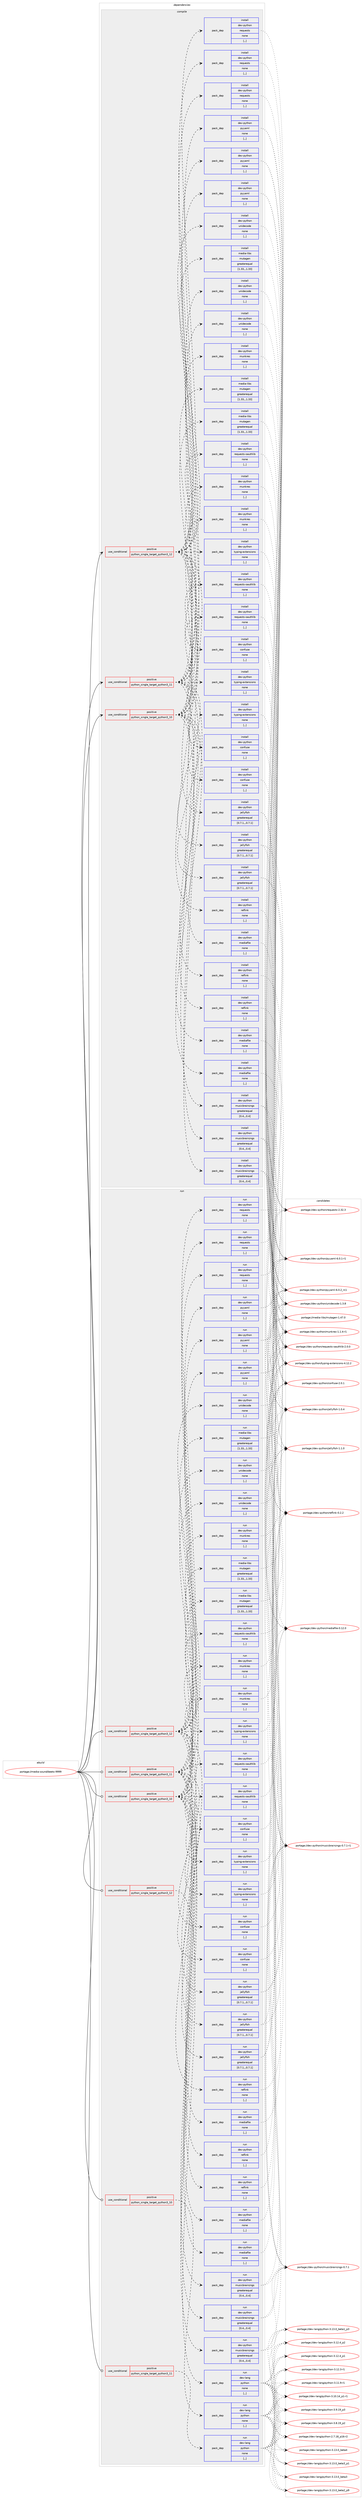 digraph prolog {

# *************
# Graph options
# *************

newrank=true;
concentrate=true;
compound=true;
graph [rankdir=LR,fontname=Helvetica,fontsize=10,ranksep=1.5];#, ranksep=2.5, nodesep=0.2];
edge  [arrowhead=vee];
node  [fontname=Helvetica,fontsize=10];

# **********
# The ebuild
# **********

subgraph cluster_leftcol {
color=gray;
label=<<i>ebuild</i>>;
id [label="portage://media-sound/beets-9999", color=red, width=4, href="../media-sound/beets-9999.svg"];
}

# ****************
# The dependencies
# ****************

subgraph cluster_midcol {
color=gray;
label=<<i>dependencies</i>>;
subgraph cluster_compile {
fillcolor="#eeeeee";
style=filled;
label=<<i>compile</i>>;
subgraph cond79038 {
dependency312469 [label=<<TABLE BORDER="0" CELLBORDER="1" CELLSPACING="0" CELLPADDING="4"><TR><TD ROWSPAN="3" CELLPADDING="10">use_conditional</TD></TR><TR><TD>positive</TD></TR><TR><TD>python_single_target_python3_10</TD></TR></TABLE>>, shape=none, color=red];
subgraph pack231006 {
dependency312470 [label=<<TABLE BORDER="0" CELLBORDER="1" CELLSPACING="0" CELLPADDING="4" WIDTH="220"><TR><TD ROWSPAN="6" CELLPADDING="30">pack_dep</TD></TR><TR><TD WIDTH="110">install</TD></TR><TR><TD>dev-python</TD></TR><TR><TD>jellyfish</TD></TR><TR><TD>greaterequal</TD></TR><TR><TD>[0.7.1,,,0.7.1]</TD></TR></TABLE>>, shape=none, color=blue];
}
dependency312469:e -> dependency312470:w [weight=20,style="dashed",arrowhead="vee"];
subgraph pack231007 {
dependency312471 [label=<<TABLE BORDER="0" CELLBORDER="1" CELLSPACING="0" CELLPADDING="4" WIDTH="220"><TR><TD ROWSPAN="6" CELLPADDING="30">pack_dep</TD></TR><TR><TD WIDTH="110">install</TD></TR><TR><TD>dev-python</TD></TR><TR><TD>munkres</TD></TR><TR><TD>none</TD></TR><TR><TD>[,,]</TD></TR></TABLE>>, shape=none, color=blue];
}
dependency312469:e -> dependency312471:w [weight=20,style="dashed",arrowhead="vee"];
subgraph pack231008 {
dependency312472 [label=<<TABLE BORDER="0" CELLBORDER="1" CELLSPACING="0" CELLPADDING="4" WIDTH="220"><TR><TD ROWSPAN="6" CELLPADDING="30">pack_dep</TD></TR><TR><TD WIDTH="110">install</TD></TR><TR><TD>media-libs</TD></TR><TR><TD>mutagen</TD></TR><TR><TD>greaterequal</TD></TR><TR><TD>[1.33,,,1.33]</TD></TR></TABLE>>, shape=none, color=blue];
}
dependency312469:e -> dependency312472:w [weight=20,style="dashed",arrowhead="vee"];
subgraph pack231009 {
dependency312473 [label=<<TABLE BORDER="0" CELLBORDER="1" CELLSPACING="0" CELLPADDING="4" WIDTH="220"><TR><TD ROWSPAN="6" CELLPADDING="30">pack_dep</TD></TR><TR><TD WIDTH="110">install</TD></TR><TR><TD>dev-python</TD></TR><TR><TD>musicbrainzngs</TD></TR><TR><TD>greaterequal</TD></TR><TR><TD>[0.4,,,0.4]</TD></TR></TABLE>>, shape=none, color=blue];
}
dependency312469:e -> dependency312473:w [weight=20,style="dashed",arrowhead="vee"];
subgraph pack231010 {
dependency312474 [label=<<TABLE BORDER="0" CELLBORDER="1" CELLSPACING="0" CELLPADDING="4" WIDTH="220"><TR><TD ROWSPAN="6" CELLPADDING="30">pack_dep</TD></TR><TR><TD WIDTH="110">install</TD></TR><TR><TD>dev-python</TD></TR><TR><TD>confuse</TD></TR><TR><TD>none</TD></TR><TR><TD>[,,]</TD></TR></TABLE>>, shape=none, color=blue];
}
dependency312469:e -> dependency312474:w [weight=20,style="dashed",arrowhead="vee"];
subgraph pack231011 {
dependency312475 [label=<<TABLE BORDER="0" CELLBORDER="1" CELLSPACING="0" CELLPADDING="4" WIDTH="220"><TR><TD ROWSPAN="6" CELLPADDING="30">pack_dep</TD></TR><TR><TD WIDTH="110">install</TD></TR><TR><TD>dev-python</TD></TR><TR><TD>mediafile</TD></TR><TR><TD>none</TD></TR><TR><TD>[,,]</TD></TR></TABLE>>, shape=none, color=blue];
}
dependency312469:e -> dependency312475:w [weight=20,style="dashed",arrowhead="vee"];
subgraph pack231012 {
dependency312476 [label=<<TABLE BORDER="0" CELLBORDER="1" CELLSPACING="0" CELLPADDING="4" WIDTH="220"><TR><TD ROWSPAN="6" CELLPADDING="30">pack_dep</TD></TR><TR><TD WIDTH="110">install</TD></TR><TR><TD>dev-python</TD></TR><TR><TD>pyyaml</TD></TR><TR><TD>none</TD></TR><TR><TD>[,,]</TD></TR></TABLE>>, shape=none, color=blue];
}
dependency312469:e -> dependency312476:w [weight=20,style="dashed",arrowhead="vee"];
subgraph pack231013 {
dependency312477 [label=<<TABLE BORDER="0" CELLBORDER="1" CELLSPACING="0" CELLPADDING="4" WIDTH="220"><TR><TD ROWSPAN="6" CELLPADDING="30">pack_dep</TD></TR><TR><TD WIDTH="110">install</TD></TR><TR><TD>dev-python</TD></TR><TR><TD>reflink</TD></TR><TR><TD>none</TD></TR><TR><TD>[,,]</TD></TR></TABLE>>, shape=none, color=blue];
}
dependency312469:e -> dependency312477:w [weight=20,style="dashed",arrowhead="vee"];
subgraph pack231014 {
dependency312478 [label=<<TABLE BORDER="0" CELLBORDER="1" CELLSPACING="0" CELLPADDING="4" WIDTH="220"><TR><TD ROWSPAN="6" CELLPADDING="30">pack_dep</TD></TR><TR><TD WIDTH="110">install</TD></TR><TR><TD>dev-python</TD></TR><TR><TD>requests-oauthlib</TD></TR><TR><TD>none</TD></TR><TR><TD>[,,]</TD></TR></TABLE>>, shape=none, color=blue];
}
dependency312469:e -> dependency312478:w [weight=20,style="dashed",arrowhead="vee"];
subgraph pack231015 {
dependency312479 [label=<<TABLE BORDER="0" CELLBORDER="1" CELLSPACING="0" CELLPADDING="4" WIDTH="220"><TR><TD ROWSPAN="6" CELLPADDING="30">pack_dep</TD></TR><TR><TD WIDTH="110">install</TD></TR><TR><TD>dev-python</TD></TR><TR><TD>requests</TD></TR><TR><TD>none</TD></TR><TR><TD>[,,]</TD></TR></TABLE>>, shape=none, color=blue];
}
dependency312469:e -> dependency312479:w [weight=20,style="dashed",arrowhead="vee"];
subgraph pack231016 {
dependency312480 [label=<<TABLE BORDER="0" CELLBORDER="1" CELLSPACING="0" CELLPADDING="4" WIDTH="220"><TR><TD ROWSPAN="6" CELLPADDING="30">pack_dep</TD></TR><TR><TD WIDTH="110">install</TD></TR><TR><TD>dev-python</TD></TR><TR><TD>typing-extensions</TD></TR><TR><TD>none</TD></TR><TR><TD>[,,]</TD></TR></TABLE>>, shape=none, color=blue];
}
dependency312469:e -> dependency312480:w [weight=20,style="dashed",arrowhead="vee"];
subgraph pack231017 {
dependency312481 [label=<<TABLE BORDER="0" CELLBORDER="1" CELLSPACING="0" CELLPADDING="4" WIDTH="220"><TR><TD ROWSPAN="6" CELLPADDING="30">pack_dep</TD></TR><TR><TD WIDTH="110">install</TD></TR><TR><TD>dev-python</TD></TR><TR><TD>unidecode</TD></TR><TR><TD>none</TD></TR><TR><TD>[,,]</TD></TR></TABLE>>, shape=none, color=blue];
}
dependency312469:e -> dependency312481:w [weight=20,style="dashed",arrowhead="vee"];
}
id:e -> dependency312469:w [weight=20,style="solid",arrowhead="vee"];
subgraph cond79039 {
dependency312482 [label=<<TABLE BORDER="0" CELLBORDER="1" CELLSPACING="0" CELLPADDING="4"><TR><TD ROWSPAN="3" CELLPADDING="10">use_conditional</TD></TR><TR><TD>positive</TD></TR><TR><TD>python_single_target_python3_11</TD></TR></TABLE>>, shape=none, color=red];
subgraph pack231018 {
dependency312483 [label=<<TABLE BORDER="0" CELLBORDER="1" CELLSPACING="0" CELLPADDING="4" WIDTH="220"><TR><TD ROWSPAN="6" CELLPADDING="30">pack_dep</TD></TR><TR><TD WIDTH="110">install</TD></TR><TR><TD>dev-python</TD></TR><TR><TD>jellyfish</TD></TR><TR><TD>greaterequal</TD></TR><TR><TD>[0.7.1,,,0.7.1]</TD></TR></TABLE>>, shape=none, color=blue];
}
dependency312482:e -> dependency312483:w [weight=20,style="dashed",arrowhead="vee"];
subgraph pack231019 {
dependency312484 [label=<<TABLE BORDER="0" CELLBORDER="1" CELLSPACING="0" CELLPADDING="4" WIDTH="220"><TR><TD ROWSPAN="6" CELLPADDING="30">pack_dep</TD></TR><TR><TD WIDTH="110">install</TD></TR><TR><TD>dev-python</TD></TR><TR><TD>munkres</TD></TR><TR><TD>none</TD></TR><TR><TD>[,,]</TD></TR></TABLE>>, shape=none, color=blue];
}
dependency312482:e -> dependency312484:w [weight=20,style="dashed",arrowhead="vee"];
subgraph pack231020 {
dependency312485 [label=<<TABLE BORDER="0" CELLBORDER="1" CELLSPACING="0" CELLPADDING="4" WIDTH="220"><TR><TD ROWSPAN="6" CELLPADDING="30">pack_dep</TD></TR><TR><TD WIDTH="110">install</TD></TR><TR><TD>media-libs</TD></TR><TR><TD>mutagen</TD></TR><TR><TD>greaterequal</TD></TR><TR><TD>[1.33,,,1.33]</TD></TR></TABLE>>, shape=none, color=blue];
}
dependency312482:e -> dependency312485:w [weight=20,style="dashed",arrowhead="vee"];
subgraph pack231021 {
dependency312486 [label=<<TABLE BORDER="0" CELLBORDER="1" CELLSPACING="0" CELLPADDING="4" WIDTH="220"><TR><TD ROWSPAN="6" CELLPADDING="30">pack_dep</TD></TR><TR><TD WIDTH="110">install</TD></TR><TR><TD>dev-python</TD></TR><TR><TD>musicbrainzngs</TD></TR><TR><TD>greaterequal</TD></TR><TR><TD>[0.4,,,0.4]</TD></TR></TABLE>>, shape=none, color=blue];
}
dependency312482:e -> dependency312486:w [weight=20,style="dashed",arrowhead="vee"];
subgraph pack231022 {
dependency312487 [label=<<TABLE BORDER="0" CELLBORDER="1" CELLSPACING="0" CELLPADDING="4" WIDTH="220"><TR><TD ROWSPAN="6" CELLPADDING="30">pack_dep</TD></TR><TR><TD WIDTH="110">install</TD></TR><TR><TD>dev-python</TD></TR><TR><TD>confuse</TD></TR><TR><TD>none</TD></TR><TR><TD>[,,]</TD></TR></TABLE>>, shape=none, color=blue];
}
dependency312482:e -> dependency312487:w [weight=20,style="dashed",arrowhead="vee"];
subgraph pack231023 {
dependency312488 [label=<<TABLE BORDER="0" CELLBORDER="1" CELLSPACING="0" CELLPADDING="4" WIDTH="220"><TR><TD ROWSPAN="6" CELLPADDING="30">pack_dep</TD></TR><TR><TD WIDTH="110">install</TD></TR><TR><TD>dev-python</TD></TR><TR><TD>mediafile</TD></TR><TR><TD>none</TD></TR><TR><TD>[,,]</TD></TR></TABLE>>, shape=none, color=blue];
}
dependency312482:e -> dependency312488:w [weight=20,style="dashed",arrowhead="vee"];
subgraph pack231024 {
dependency312489 [label=<<TABLE BORDER="0" CELLBORDER="1" CELLSPACING="0" CELLPADDING="4" WIDTH="220"><TR><TD ROWSPAN="6" CELLPADDING="30">pack_dep</TD></TR><TR><TD WIDTH="110">install</TD></TR><TR><TD>dev-python</TD></TR><TR><TD>pyyaml</TD></TR><TR><TD>none</TD></TR><TR><TD>[,,]</TD></TR></TABLE>>, shape=none, color=blue];
}
dependency312482:e -> dependency312489:w [weight=20,style="dashed",arrowhead="vee"];
subgraph pack231025 {
dependency312490 [label=<<TABLE BORDER="0" CELLBORDER="1" CELLSPACING="0" CELLPADDING="4" WIDTH="220"><TR><TD ROWSPAN="6" CELLPADDING="30">pack_dep</TD></TR><TR><TD WIDTH="110">install</TD></TR><TR><TD>dev-python</TD></TR><TR><TD>reflink</TD></TR><TR><TD>none</TD></TR><TR><TD>[,,]</TD></TR></TABLE>>, shape=none, color=blue];
}
dependency312482:e -> dependency312490:w [weight=20,style="dashed",arrowhead="vee"];
subgraph pack231026 {
dependency312491 [label=<<TABLE BORDER="0" CELLBORDER="1" CELLSPACING="0" CELLPADDING="4" WIDTH="220"><TR><TD ROWSPAN="6" CELLPADDING="30">pack_dep</TD></TR><TR><TD WIDTH="110">install</TD></TR><TR><TD>dev-python</TD></TR><TR><TD>requests-oauthlib</TD></TR><TR><TD>none</TD></TR><TR><TD>[,,]</TD></TR></TABLE>>, shape=none, color=blue];
}
dependency312482:e -> dependency312491:w [weight=20,style="dashed",arrowhead="vee"];
subgraph pack231027 {
dependency312492 [label=<<TABLE BORDER="0" CELLBORDER="1" CELLSPACING="0" CELLPADDING="4" WIDTH="220"><TR><TD ROWSPAN="6" CELLPADDING="30">pack_dep</TD></TR><TR><TD WIDTH="110">install</TD></TR><TR><TD>dev-python</TD></TR><TR><TD>requests</TD></TR><TR><TD>none</TD></TR><TR><TD>[,,]</TD></TR></TABLE>>, shape=none, color=blue];
}
dependency312482:e -> dependency312492:w [weight=20,style="dashed",arrowhead="vee"];
subgraph pack231028 {
dependency312493 [label=<<TABLE BORDER="0" CELLBORDER="1" CELLSPACING="0" CELLPADDING="4" WIDTH="220"><TR><TD ROWSPAN="6" CELLPADDING="30">pack_dep</TD></TR><TR><TD WIDTH="110">install</TD></TR><TR><TD>dev-python</TD></TR><TR><TD>typing-extensions</TD></TR><TR><TD>none</TD></TR><TR><TD>[,,]</TD></TR></TABLE>>, shape=none, color=blue];
}
dependency312482:e -> dependency312493:w [weight=20,style="dashed",arrowhead="vee"];
subgraph pack231029 {
dependency312494 [label=<<TABLE BORDER="0" CELLBORDER="1" CELLSPACING="0" CELLPADDING="4" WIDTH="220"><TR><TD ROWSPAN="6" CELLPADDING="30">pack_dep</TD></TR><TR><TD WIDTH="110">install</TD></TR><TR><TD>dev-python</TD></TR><TR><TD>unidecode</TD></TR><TR><TD>none</TD></TR><TR><TD>[,,]</TD></TR></TABLE>>, shape=none, color=blue];
}
dependency312482:e -> dependency312494:w [weight=20,style="dashed",arrowhead="vee"];
}
id:e -> dependency312482:w [weight=20,style="solid",arrowhead="vee"];
subgraph cond79040 {
dependency312495 [label=<<TABLE BORDER="0" CELLBORDER="1" CELLSPACING="0" CELLPADDING="4"><TR><TD ROWSPAN="3" CELLPADDING="10">use_conditional</TD></TR><TR><TD>positive</TD></TR><TR><TD>python_single_target_python3_12</TD></TR></TABLE>>, shape=none, color=red];
subgraph pack231030 {
dependency312496 [label=<<TABLE BORDER="0" CELLBORDER="1" CELLSPACING="0" CELLPADDING="4" WIDTH="220"><TR><TD ROWSPAN="6" CELLPADDING="30">pack_dep</TD></TR><TR><TD WIDTH="110">install</TD></TR><TR><TD>dev-python</TD></TR><TR><TD>jellyfish</TD></TR><TR><TD>greaterequal</TD></TR><TR><TD>[0.7.1,,,0.7.1]</TD></TR></TABLE>>, shape=none, color=blue];
}
dependency312495:e -> dependency312496:w [weight=20,style="dashed",arrowhead="vee"];
subgraph pack231031 {
dependency312497 [label=<<TABLE BORDER="0" CELLBORDER="1" CELLSPACING="0" CELLPADDING="4" WIDTH="220"><TR><TD ROWSPAN="6" CELLPADDING="30">pack_dep</TD></TR><TR><TD WIDTH="110">install</TD></TR><TR><TD>dev-python</TD></TR><TR><TD>munkres</TD></TR><TR><TD>none</TD></TR><TR><TD>[,,]</TD></TR></TABLE>>, shape=none, color=blue];
}
dependency312495:e -> dependency312497:w [weight=20,style="dashed",arrowhead="vee"];
subgraph pack231032 {
dependency312498 [label=<<TABLE BORDER="0" CELLBORDER="1" CELLSPACING="0" CELLPADDING="4" WIDTH="220"><TR><TD ROWSPAN="6" CELLPADDING="30">pack_dep</TD></TR><TR><TD WIDTH="110">install</TD></TR><TR><TD>media-libs</TD></TR><TR><TD>mutagen</TD></TR><TR><TD>greaterequal</TD></TR><TR><TD>[1.33,,,1.33]</TD></TR></TABLE>>, shape=none, color=blue];
}
dependency312495:e -> dependency312498:w [weight=20,style="dashed",arrowhead="vee"];
subgraph pack231033 {
dependency312499 [label=<<TABLE BORDER="0" CELLBORDER="1" CELLSPACING="0" CELLPADDING="4" WIDTH="220"><TR><TD ROWSPAN="6" CELLPADDING="30">pack_dep</TD></TR><TR><TD WIDTH="110">install</TD></TR><TR><TD>dev-python</TD></TR><TR><TD>musicbrainzngs</TD></TR><TR><TD>greaterequal</TD></TR><TR><TD>[0.4,,,0.4]</TD></TR></TABLE>>, shape=none, color=blue];
}
dependency312495:e -> dependency312499:w [weight=20,style="dashed",arrowhead="vee"];
subgraph pack231034 {
dependency312500 [label=<<TABLE BORDER="0" CELLBORDER="1" CELLSPACING="0" CELLPADDING="4" WIDTH="220"><TR><TD ROWSPAN="6" CELLPADDING="30">pack_dep</TD></TR><TR><TD WIDTH="110">install</TD></TR><TR><TD>dev-python</TD></TR><TR><TD>confuse</TD></TR><TR><TD>none</TD></TR><TR><TD>[,,]</TD></TR></TABLE>>, shape=none, color=blue];
}
dependency312495:e -> dependency312500:w [weight=20,style="dashed",arrowhead="vee"];
subgraph pack231035 {
dependency312501 [label=<<TABLE BORDER="0" CELLBORDER="1" CELLSPACING="0" CELLPADDING="4" WIDTH="220"><TR><TD ROWSPAN="6" CELLPADDING="30">pack_dep</TD></TR><TR><TD WIDTH="110">install</TD></TR><TR><TD>dev-python</TD></TR><TR><TD>mediafile</TD></TR><TR><TD>none</TD></TR><TR><TD>[,,]</TD></TR></TABLE>>, shape=none, color=blue];
}
dependency312495:e -> dependency312501:w [weight=20,style="dashed",arrowhead="vee"];
subgraph pack231036 {
dependency312502 [label=<<TABLE BORDER="0" CELLBORDER="1" CELLSPACING="0" CELLPADDING="4" WIDTH="220"><TR><TD ROWSPAN="6" CELLPADDING="30">pack_dep</TD></TR><TR><TD WIDTH="110">install</TD></TR><TR><TD>dev-python</TD></TR><TR><TD>pyyaml</TD></TR><TR><TD>none</TD></TR><TR><TD>[,,]</TD></TR></TABLE>>, shape=none, color=blue];
}
dependency312495:e -> dependency312502:w [weight=20,style="dashed",arrowhead="vee"];
subgraph pack231037 {
dependency312503 [label=<<TABLE BORDER="0" CELLBORDER="1" CELLSPACING="0" CELLPADDING="4" WIDTH="220"><TR><TD ROWSPAN="6" CELLPADDING="30">pack_dep</TD></TR><TR><TD WIDTH="110">install</TD></TR><TR><TD>dev-python</TD></TR><TR><TD>reflink</TD></TR><TR><TD>none</TD></TR><TR><TD>[,,]</TD></TR></TABLE>>, shape=none, color=blue];
}
dependency312495:e -> dependency312503:w [weight=20,style="dashed",arrowhead="vee"];
subgraph pack231038 {
dependency312504 [label=<<TABLE BORDER="0" CELLBORDER="1" CELLSPACING="0" CELLPADDING="4" WIDTH="220"><TR><TD ROWSPAN="6" CELLPADDING="30">pack_dep</TD></TR><TR><TD WIDTH="110">install</TD></TR><TR><TD>dev-python</TD></TR><TR><TD>requests-oauthlib</TD></TR><TR><TD>none</TD></TR><TR><TD>[,,]</TD></TR></TABLE>>, shape=none, color=blue];
}
dependency312495:e -> dependency312504:w [weight=20,style="dashed",arrowhead="vee"];
subgraph pack231039 {
dependency312505 [label=<<TABLE BORDER="0" CELLBORDER="1" CELLSPACING="0" CELLPADDING="4" WIDTH="220"><TR><TD ROWSPAN="6" CELLPADDING="30">pack_dep</TD></TR><TR><TD WIDTH="110">install</TD></TR><TR><TD>dev-python</TD></TR><TR><TD>requests</TD></TR><TR><TD>none</TD></TR><TR><TD>[,,]</TD></TR></TABLE>>, shape=none, color=blue];
}
dependency312495:e -> dependency312505:w [weight=20,style="dashed",arrowhead="vee"];
subgraph pack231040 {
dependency312506 [label=<<TABLE BORDER="0" CELLBORDER="1" CELLSPACING="0" CELLPADDING="4" WIDTH="220"><TR><TD ROWSPAN="6" CELLPADDING="30">pack_dep</TD></TR><TR><TD WIDTH="110">install</TD></TR><TR><TD>dev-python</TD></TR><TR><TD>typing-extensions</TD></TR><TR><TD>none</TD></TR><TR><TD>[,,]</TD></TR></TABLE>>, shape=none, color=blue];
}
dependency312495:e -> dependency312506:w [weight=20,style="dashed",arrowhead="vee"];
subgraph pack231041 {
dependency312507 [label=<<TABLE BORDER="0" CELLBORDER="1" CELLSPACING="0" CELLPADDING="4" WIDTH="220"><TR><TD ROWSPAN="6" CELLPADDING="30">pack_dep</TD></TR><TR><TD WIDTH="110">install</TD></TR><TR><TD>dev-python</TD></TR><TR><TD>unidecode</TD></TR><TR><TD>none</TD></TR><TR><TD>[,,]</TD></TR></TABLE>>, shape=none, color=blue];
}
dependency312495:e -> dependency312507:w [weight=20,style="dashed",arrowhead="vee"];
}
id:e -> dependency312495:w [weight=20,style="solid",arrowhead="vee"];
}
subgraph cluster_compileandrun {
fillcolor="#eeeeee";
style=filled;
label=<<i>compile and run</i>>;
}
subgraph cluster_run {
fillcolor="#eeeeee";
style=filled;
label=<<i>run</i>>;
subgraph cond79041 {
dependency312508 [label=<<TABLE BORDER="0" CELLBORDER="1" CELLSPACING="0" CELLPADDING="4"><TR><TD ROWSPAN="3" CELLPADDING="10">use_conditional</TD></TR><TR><TD>positive</TD></TR><TR><TD>python_single_target_python3_10</TD></TR></TABLE>>, shape=none, color=red];
subgraph pack231042 {
dependency312509 [label=<<TABLE BORDER="0" CELLBORDER="1" CELLSPACING="0" CELLPADDING="4" WIDTH="220"><TR><TD ROWSPAN="6" CELLPADDING="30">pack_dep</TD></TR><TR><TD WIDTH="110">run</TD></TR><TR><TD>dev-lang</TD></TR><TR><TD>python</TD></TR><TR><TD>none</TD></TR><TR><TD>[,,]</TD></TR></TABLE>>, shape=none, color=blue];
}
dependency312508:e -> dependency312509:w [weight=20,style="dashed",arrowhead="vee"];
}
id:e -> dependency312508:w [weight=20,style="solid",arrowhead="odot"];
subgraph cond79042 {
dependency312510 [label=<<TABLE BORDER="0" CELLBORDER="1" CELLSPACING="0" CELLPADDING="4"><TR><TD ROWSPAN="3" CELLPADDING="10">use_conditional</TD></TR><TR><TD>positive</TD></TR><TR><TD>python_single_target_python3_10</TD></TR></TABLE>>, shape=none, color=red];
subgraph pack231043 {
dependency312511 [label=<<TABLE BORDER="0" CELLBORDER="1" CELLSPACING="0" CELLPADDING="4" WIDTH="220"><TR><TD ROWSPAN="6" CELLPADDING="30">pack_dep</TD></TR><TR><TD WIDTH="110">run</TD></TR><TR><TD>dev-python</TD></TR><TR><TD>jellyfish</TD></TR><TR><TD>greaterequal</TD></TR><TR><TD>[0.7.1,,,0.7.1]</TD></TR></TABLE>>, shape=none, color=blue];
}
dependency312510:e -> dependency312511:w [weight=20,style="dashed",arrowhead="vee"];
subgraph pack231044 {
dependency312512 [label=<<TABLE BORDER="0" CELLBORDER="1" CELLSPACING="0" CELLPADDING="4" WIDTH="220"><TR><TD ROWSPAN="6" CELLPADDING="30">pack_dep</TD></TR><TR><TD WIDTH="110">run</TD></TR><TR><TD>dev-python</TD></TR><TR><TD>munkres</TD></TR><TR><TD>none</TD></TR><TR><TD>[,,]</TD></TR></TABLE>>, shape=none, color=blue];
}
dependency312510:e -> dependency312512:w [weight=20,style="dashed",arrowhead="vee"];
subgraph pack231045 {
dependency312513 [label=<<TABLE BORDER="0" CELLBORDER="1" CELLSPACING="0" CELLPADDING="4" WIDTH="220"><TR><TD ROWSPAN="6" CELLPADDING="30">pack_dep</TD></TR><TR><TD WIDTH="110">run</TD></TR><TR><TD>media-libs</TD></TR><TR><TD>mutagen</TD></TR><TR><TD>greaterequal</TD></TR><TR><TD>[1.33,,,1.33]</TD></TR></TABLE>>, shape=none, color=blue];
}
dependency312510:e -> dependency312513:w [weight=20,style="dashed",arrowhead="vee"];
subgraph pack231046 {
dependency312514 [label=<<TABLE BORDER="0" CELLBORDER="1" CELLSPACING="0" CELLPADDING="4" WIDTH="220"><TR><TD ROWSPAN="6" CELLPADDING="30">pack_dep</TD></TR><TR><TD WIDTH="110">run</TD></TR><TR><TD>dev-python</TD></TR><TR><TD>musicbrainzngs</TD></TR><TR><TD>greaterequal</TD></TR><TR><TD>[0.4,,,0.4]</TD></TR></TABLE>>, shape=none, color=blue];
}
dependency312510:e -> dependency312514:w [weight=20,style="dashed",arrowhead="vee"];
subgraph pack231047 {
dependency312515 [label=<<TABLE BORDER="0" CELLBORDER="1" CELLSPACING="0" CELLPADDING="4" WIDTH="220"><TR><TD ROWSPAN="6" CELLPADDING="30">pack_dep</TD></TR><TR><TD WIDTH="110">run</TD></TR><TR><TD>dev-python</TD></TR><TR><TD>confuse</TD></TR><TR><TD>none</TD></TR><TR><TD>[,,]</TD></TR></TABLE>>, shape=none, color=blue];
}
dependency312510:e -> dependency312515:w [weight=20,style="dashed",arrowhead="vee"];
subgraph pack231048 {
dependency312516 [label=<<TABLE BORDER="0" CELLBORDER="1" CELLSPACING="0" CELLPADDING="4" WIDTH="220"><TR><TD ROWSPAN="6" CELLPADDING="30">pack_dep</TD></TR><TR><TD WIDTH="110">run</TD></TR><TR><TD>dev-python</TD></TR><TR><TD>mediafile</TD></TR><TR><TD>none</TD></TR><TR><TD>[,,]</TD></TR></TABLE>>, shape=none, color=blue];
}
dependency312510:e -> dependency312516:w [weight=20,style="dashed",arrowhead="vee"];
subgraph pack231049 {
dependency312517 [label=<<TABLE BORDER="0" CELLBORDER="1" CELLSPACING="0" CELLPADDING="4" WIDTH="220"><TR><TD ROWSPAN="6" CELLPADDING="30">pack_dep</TD></TR><TR><TD WIDTH="110">run</TD></TR><TR><TD>dev-python</TD></TR><TR><TD>pyyaml</TD></TR><TR><TD>none</TD></TR><TR><TD>[,,]</TD></TR></TABLE>>, shape=none, color=blue];
}
dependency312510:e -> dependency312517:w [weight=20,style="dashed",arrowhead="vee"];
subgraph pack231050 {
dependency312518 [label=<<TABLE BORDER="0" CELLBORDER="1" CELLSPACING="0" CELLPADDING="4" WIDTH="220"><TR><TD ROWSPAN="6" CELLPADDING="30">pack_dep</TD></TR><TR><TD WIDTH="110">run</TD></TR><TR><TD>dev-python</TD></TR><TR><TD>reflink</TD></TR><TR><TD>none</TD></TR><TR><TD>[,,]</TD></TR></TABLE>>, shape=none, color=blue];
}
dependency312510:e -> dependency312518:w [weight=20,style="dashed",arrowhead="vee"];
subgraph pack231051 {
dependency312519 [label=<<TABLE BORDER="0" CELLBORDER="1" CELLSPACING="0" CELLPADDING="4" WIDTH="220"><TR><TD ROWSPAN="6" CELLPADDING="30">pack_dep</TD></TR><TR><TD WIDTH="110">run</TD></TR><TR><TD>dev-python</TD></TR><TR><TD>requests-oauthlib</TD></TR><TR><TD>none</TD></TR><TR><TD>[,,]</TD></TR></TABLE>>, shape=none, color=blue];
}
dependency312510:e -> dependency312519:w [weight=20,style="dashed",arrowhead="vee"];
subgraph pack231052 {
dependency312520 [label=<<TABLE BORDER="0" CELLBORDER="1" CELLSPACING="0" CELLPADDING="4" WIDTH="220"><TR><TD ROWSPAN="6" CELLPADDING="30">pack_dep</TD></TR><TR><TD WIDTH="110">run</TD></TR><TR><TD>dev-python</TD></TR><TR><TD>requests</TD></TR><TR><TD>none</TD></TR><TR><TD>[,,]</TD></TR></TABLE>>, shape=none, color=blue];
}
dependency312510:e -> dependency312520:w [weight=20,style="dashed",arrowhead="vee"];
subgraph pack231053 {
dependency312521 [label=<<TABLE BORDER="0" CELLBORDER="1" CELLSPACING="0" CELLPADDING="4" WIDTH="220"><TR><TD ROWSPAN="6" CELLPADDING="30">pack_dep</TD></TR><TR><TD WIDTH="110">run</TD></TR><TR><TD>dev-python</TD></TR><TR><TD>typing-extensions</TD></TR><TR><TD>none</TD></TR><TR><TD>[,,]</TD></TR></TABLE>>, shape=none, color=blue];
}
dependency312510:e -> dependency312521:w [weight=20,style="dashed",arrowhead="vee"];
subgraph pack231054 {
dependency312522 [label=<<TABLE BORDER="0" CELLBORDER="1" CELLSPACING="0" CELLPADDING="4" WIDTH="220"><TR><TD ROWSPAN="6" CELLPADDING="30">pack_dep</TD></TR><TR><TD WIDTH="110">run</TD></TR><TR><TD>dev-python</TD></TR><TR><TD>unidecode</TD></TR><TR><TD>none</TD></TR><TR><TD>[,,]</TD></TR></TABLE>>, shape=none, color=blue];
}
dependency312510:e -> dependency312522:w [weight=20,style="dashed",arrowhead="vee"];
}
id:e -> dependency312510:w [weight=20,style="solid",arrowhead="odot"];
subgraph cond79043 {
dependency312523 [label=<<TABLE BORDER="0" CELLBORDER="1" CELLSPACING="0" CELLPADDING="4"><TR><TD ROWSPAN="3" CELLPADDING="10">use_conditional</TD></TR><TR><TD>positive</TD></TR><TR><TD>python_single_target_python3_11</TD></TR></TABLE>>, shape=none, color=red];
subgraph pack231055 {
dependency312524 [label=<<TABLE BORDER="0" CELLBORDER="1" CELLSPACING="0" CELLPADDING="4" WIDTH="220"><TR><TD ROWSPAN="6" CELLPADDING="30">pack_dep</TD></TR><TR><TD WIDTH="110">run</TD></TR><TR><TD>dev-lang</TD></TR><TR><TD>python</TD></TR><TR><TD>none</TD></TR><TR><TD>[,,]</TD></TR></TABLE>>, shape=none, color=blue];
}
dependency312523:e -> dependency312524:w [weight=20,style="dashed",arrowhead="vee"];
}
id:e -> dependency312523:w [weight=20,style="solid",arrowhead="odot"];
subgraph cond79044 {
dependency312525 [label=<<TABLE BORDER="0" CELLBORDER="1" CELLSPACING="0" CELLPADDING="4"><TR><TD ROWSPAN="3" CELLPADDING="10">use_conditional</TD></TR><TR><TD>positive</TD></TR><TR><TD>python_single_target_python3_11</TD></TR></TABLE>>, shape=none, color=red];
subgraph pack231056 {
dependency312526 [label=<<TABLE BORDER="0" CELLBORDER="1" CELLSPACING="0" CELLPADDING="4" WIDTH="220"><TR><TD ROWSPAN="6" CELLPADDING="30">pack_dep</TD></TR><TR><TD WIDTH="110">run</TD></TR><TR><TD>dev-python</TD></TR><TR><TD>jellyfish</TD></TR><TR><TD>greaterequal</TD></TR><TR><TD>[0.7.1,,,0.7.1]</TD></TR></TABLE>>, shape=none, color=blue];
}
dependency312525:e -> dependency312526:w [weight=20,style="dashed",arrowhead="vee"];
subgraph pack231057 {
dependency312527 [label=<<TABLE BORDER="0" CELLBORDER="1" CELLSPACING="0" CELLPADDING="4" WIDTH="220"><TR><TD ROWSPAN="6" CELLPADDING="30">pack_dep</TD></TR><TR><TD WIDTH="110">run</TD></TR><TR><TD>dev-python</TD></TR><TR><TD>munkres</TD></TR><TR><TD>none</TD></TR><TR><TD>[,,]</TD></TR></TABLE>>, shape=none, color=blue];
}
dependency312525:e -> dependency312527:w [weight=20,style="dashed",arrowhead="vee"];
subgraph pack231058 {
dependency312528 [label=<<TABLE BORDER="0" CELLBORDER="1" CELLSPACING="0" CELLPADDING="4" WIDTH="220"><TR><TD ROWSPAN="6" CELLPADDING="30">pack_dep</TD></TR><TR><TD WIDTH="110">run</TD></TR><TR><TD>media-libs</TD></TR><TR><TD>mutagen</TD></TR><TR><TD>greaterequal</TD></TR><TR><TD>[1.33,,,1.33]</TD></TR></TABLE>>, shape=none, color=blue];
}
dependency312525:e -> dependency312528:w [weight=20,style="dashed",arrowhead="vee"];
subgraph pack231059 {
dependency312529 [label=<<TABLE BORDER="0" CELLBORDER="1" CELLSPACING="0" CELLPADDING="4" WIDTH="220"><TR><TD ROWSPAN="6" CELLPADDING="30">pack_dep</TD></TR><TR><TD WIDTH="110">run</TD></TR><TR><TD>dev-python</TD></TR><TR><TD>musicbrainzngs</TD></TR><TR><TD>greaterequal</TD></TR><TR><TD>[0.4,,,0.4]</TD></TR></TABLE>>, shape=none, color=blue];
}
dependency312525:e -> dependency312529:w [weight=20,style="dashed",arrowhead="vee"];
subgraph pack231060 {
dependency312530 [label=<<TABLE BORDER="0" CELLBORDER="1" CELLSPACING="0" CELLPADDING="4" WIDTH="220"><TR><TD ROWSPAN="6" CELLPADDING="30">pack_dep</TD></TR><TR><TD WIDTH="110">run</TD></TR><TR><TD>dev-python</TD></TR><TR><TD>confuse</TD></TR><TR><TD>none</TD></TR><TR><TD>[,,]</TD></TR></TABLE>>, shape=none, color=blue];
}
dependency312525:e -> dependency312530:w [weight=20,style="dashed",arrowhead="vee"];
subgraph pack231061 {
dependency312531 [label=<<TABLE BORDER="0" CELLBORDER="1" CELLSPACING="0" CELLPADDING="4" WIDTH="220"><TR><TD ROWSPAN="6" CELLPADDING="30">pack_dep</TD></TR><TR><TD WIDTH="110">run</TD></TR><TR><TD>dev-python</TD></TR><TR><TD>mediafile</TD></TR><TR><TD>none</TD></TR><TR><TD>[,,]</TD></TR></TABLE>>, shape=none, color=blue];
}
dependency312525:e -> dependency312531:w [weight=20,style="dashed",arrowhead="vee"];
subgraph pack231062 {
dependency312532 [label=<<TABLE BORDER="0" CELLBORDER="1" CELLSPACING="0" CELLPADDING="4" WIDTH="220"><TR><TD ROWSPAN="6" CELLPADDING="30">pack_dep</TD></TR><TR><TD WIDTH="110">run</TD></TR><TR><TD>dev-python</TD></TR><TR><TD>pyyaml</TD></TR><TR><TD>none</TD></TR><TR><TD>[,,]</TD></TR></TABLE>>, shape=none, color=blue];
}
dependency312525:e -> dependency312532:w [weight=20,style="dashed",arrowhead="vee"];
subgraph pack231063 {
dependency312533 [label=<<TABLE BORDER="0" CELLBORDER="1" CELLSPACING="0" CELLPADDING="4" WIDTH="220"><TR><TD ROWSPAN="6" CELLPADDING="30">pack_dep</TD></TR><TR><TD WIDTH="110">run</TD></TR><TR><TD>dev-python</TD></TR><TR><TD>reflink</TD></TR><TR><TD>none</TD></TR><TR><TD>[,,]</TD></TR></TABLE>>, shape=none, color=blue];
}
dependency312525:e -> dependency312533:w [weight=20,style="dashed",arrowhead="vee"];
subgraph pack231064 {
dependency312534 [label=<<TABLE BORDER="0" CELLBORDER="1" CELLSPACING="0" CELLPADDING="4" WIDTH="220"><TR><TD ROWSPAN="6" CELLPADDING="30">pack_dep</TD></TR><TR><TD WIDTH="110">run</TD></TR><TR><TD>dev-python</TD></TR><TR><TD>requests-oauthlib</TD></TR><TR><TD>none</TD></TR><TR><TD>[,,]</TD></TR></TABLE>>, shape=none, color=blue];
}
dependency312525:e -> dependency312534:w [weight=20,style="dashed",arrowhead="vee"];
subgraph pack231065 {
dependency312535 [label=<<TABLE BORDER="0" CELLBORDER="1" CELLSPACING="0" CELLPADDING="4" WIDTH="220"><TR><TD ROWSPAN="6" CELLPADDING="30">pack_dep</TD></TR><TR><TD WIDTH="110">run</TD></TR><TR><TD>dev-python</TD></TR><TR><TD>requests</TD></TR><TR><TD>none</TD></TR><TR><TD>[,,]</TD></TR></TABLE>>, shape=none, color=blue];
}
dependency312525:e -> dependency312535:w [weight=20,style="dashed",arrowhead="vee"];
subgraph pack231066 {
dependency312536 [label=<<TABLE BORDER="0" CELLBORDER="1" CELLSPACING="0" CELLPADDING="4" WIDTH="220"><TR><TD ROWSPAN="6" CELLPADDING="30">pack_dep</TD></TR><TR><TD WIDTH="110">run</TD></TR><TR><TD>dev-python</TD></TR><TR><TD>typing-extensions</TD></TR><TR><TD>none</TD></TR><TR><TD>[,,]</TD></TR></TABLE>>, shape=none, color=blue];
}
dependency312525:e -> dependency312536:w [weight=20,style="dashed",arrowhead="vee"];
subgraph pack231067 {
dependency312537 [label=<<TABLE BORDER="0" CELLBORDER="1" CELLSPACING="0" CELLPADDING="4" WIDTH="220"><TR><TD ROWSPAN="6" CELLPADDING="30">pack_dep</TD></TR><TR><TD WIDTH="110">run</TD></TR><TR><TD>dev-python</TD></TR><TR><TD>unidecode</TD></TR><TR><TD>none</TD></TR><TR><TD>[,,]</TD></TR></TABLE>>, shape=none, color=blue];
}
dependency312525:e -> dependency312537:w [weight=20,style="dashed",arrowhead="vee"];
}
id:e -> dependency312525:w [weight=20,style="solid",arrowhead="odot"];
subgraph cond79045 {
dependency312538 [label=<<TABLE BORDER="0" CELLBORDER="1" CELLSPACING="0" CELLPADDING="4"><TR><TD ROWSPAN="3" CELLPADDING="10">use_conditional</TD></TR><TR><TD>positive</TD></TR><TR><TD>python_single_target_python3_12</TD></TR></TABLE>>, shape=none, color=red];
subgraph pack231068 {
dependency312539 [label=<<TABLE BORDER="0" CELLBORDER="1" CELLSPACING="0" CELLPADDING="4" WIDTH="220"><TR><TD ROWSPAN="6" CELLPADDING="30">pack_dep</TD></TR><TR><TD WIDTH="110">run</TD></TR><TR><TD>dev-lang</TD></TR><TR><TD>python</TD></TR><TR><TD>none</TD></TR><TR><TD>[,,]</TD></TR></TABLE>>, shape=none, color=blue];
}
dependency312538:e -> dependency312539:w [weight=20,style="dashed",arrowhead="vee"];
}
id:e -> dependency312538:w [weight=20,style="solid",arrowhead="odot"];
subgraph cond79046 {
dependency312540 [label=<<TABLE BORDER="0" CELLBORDER="1" CELLSPACING="0" CELLPADDING="4"><TR><TD ROWSPAN="3" CELLPADDING="10">use_conditional</TD></TR><TR><TD>positive</TD></TR><TR><TD>python_single_target_python3_12</TD></TR></TABLE>>, shape=none, color=red];
subgraph pack231069 {
dependency312541 [label=<<TABLE BORDER="0" CELLBORDER="1" CELLSPACING="0" CELLPADDING="4" WIDTH="220"><TR><TD ROWSPAN="6" CELLPADDING="30">pack_dep</TD></TR><TR><TD WIDTH="110">run</TD></TR><TR><TD>dev-python</TD></TR><TR><TD>jellyfish</TD></TR><TR><TD>greaterequal</TD></TR><TR><TD>[0.7.1,,,0.7.1]</TD></TR></TABLE>>, shape=none, color=blue];
}
dependency312540:e -> dependency312541:w [weight=20,style="dashed",arrowhead="vee"];
subgraph pack231070 {
dependency312542 [label=<<TABLE BORDER="0" CELLBORDER="1" CELLSPACING="0" CELLPADDING="4" WIDTH="220"><TR><TD ROWSPAN="6" CELLPADDING="30">pack_dep</TD></TR><TR><TD WIDTH="110">run</TD></TR><TR><TD>dev-python</TD></TR><TR><TD>munkres</TD></TR><TR><TD>none</TD></TR><TR><TD>[,,]</TD></TR></TABLE>>, shape=none, color=blue];
}
dependency312540:e -> dependency312542:w [weight=20,style="dashed",arrowhead="vee"];
subgraph pack231071 {
dependency312543 [label=<<TABLE BORDER="0" CELLBORDER="1" CELLSPACING="0" CELLPADDING="4" WIDTH="220"><TR><TD ROWSPAN="6" CELLPADDING="30">pack_dep</TD></TR><TR><TD WIDTH="110">run</TD></TR><TR><TD>media-libs</TD></TR><TR><TD>mutagen</TD></TR><TR><TD>greaterequal</TD></TR><TR><TD>[1.33,,,1.33]</TD></TR></TABLE>>, shape=none, color=blue];
}
dependency312540:e -> dependency312543:w [weight=20,style="dashed",arrowhead="vee"];
subgraph pack231072 {
dependency312544 [label=<<TABLE BORDER="0" CELLBORDER="1" CELLSPACING="0" CELLPADDING="4" WIDTH="220"><TR><TD ROWSPAN="6" CELLPADDING="30">pack_dep</TD></TR><TR><TD WIDTH="110">run</TD></TR><TR><TD>dev-python</TD></TR><TR><TD>musicbrainzngs</TD></TR><TR><TD>greaterequal</TD></TR><TR><TD>[0.4,,,0.4]</TD></TR></TABLE>>, shape=none, color=blue];
}
dependency312540:e -> dependency312544:w [weight=20,style="dashed",arrowhead="vee"];
subgraph pack231073 {
dependency312545 [label=<<TABLE BORDER="0" CELLBORDER="1" CELLSPACING="0" CELLPADDING="4" WIDTH="220"><TR><TD ROWSPAN="6" CELLPADDING="30">pack_dep</TD></TR><TR><TD WIDTH="110">run</TD></TR><TR><TD>dev-python</TD></TR><TR><TD>confuse</TD></TR><TR><TD>none</TD></TR><TR><TD>[,,]</TD></TR></TABLE>>, shape=none, color=blue];
}
dependency312540:e -> dependency312545:w [weight=20,style="dashed",arrowhead="vee"];
subgraph pack231074 {
dependency312546 [label=<<TABLE BORDER="0" CELLBORDER="1" CELLSPACING="0" CELLPADDING="4" WIDTH="220"><TR><TD ROWSPAN="6" CELLPADDING="30">pack_dep</TD></TR><TR><TD WIDTH="110">run</TD></TR><TR><TD>dev-python</TD></TR><TR><TD>mediafile</TD></TR><TR><TD>none</TD></TR><TR><TD>[,,]</TD></TR></TABLE>>, shape=none, color=blue];
}
dependency312540:e -> dependency312546:w [weight=20,style="dashed",arrowhead="vee"];
subgraph pack231075 {
dependency312547 [label=<<TABLE BORDER="0" CELLBORDER="1" CELLSPACING="0" CELLPADDING="4" WIDTH="220"><TR><TD ROWSPAN="6" CELLPADDING="30">pack_dep</TD></TR><TR><TD WIDTH="110">run</TD></TR><TR><TD>dev-python</TD></TR><TR><TD>pyyaml</TD></TR><TR><TD>none</TD></TR><TR><TD>[,,]</TD></TR></TABLE>>, shape=none, color=blue];
}
dependency312540:e -> dependency312547:w [weight=20,style="dashed",arrowhead="vee"];
subgraph pack231076 {
dependency312548 [label=<<TABLE BORDER="0" CELLBORDER="1" CELLSPACING="0" CELLPADDING="4" WIDTH="220"><TR><TD ROWSPAN="6" CELLPADDING="30">pack_dep</TD></TR><TR><TD WIDTH="110">run</TD></TR><TR><TD>dev-python</TD></TR><TR><TD>reflink</TD></TR><TR><TD>none</TD></TR><TR><TD>[,,]</TD></TR></TABLE>>, shape=none, color=blue];
}
dependency312540:e -> dependency312548:w [weight=20,style="dashed",arrowhead="vee"];
subgraph pack231077 {
dependency312549 [label=<<TABLE BORDER="0" CELLBORDER="1" CELLSPACING="0" CELLPADDING="4" WIDTH="220"><TR><TD ROWSPAN="6" CELLPADDING="30">pack_dep</TD></TR><TR><TD WIDTH="110">run</TD></TR><TR><TD>dev-python</TD></TR><TR><TD>requests-oauthlib</TD></TR><TR><TD>none</TD></TR><TR><TD>[,,]</TD></TR></TABLE>>, shape=none, color=blue];
}
dependency312540:e -> dependency312549:w [weight=20,style="dashed",arrowhead="vee"];
subgraph pack231078 {
dependency312550 [label=<<TABLE BORDER="0" CELLBORDER="1" CELLSPACING="0" CELLPADDING="4" WIDTH="220"><TR><TD ROWSPAN="6" CELLPADDING="30">pack_dep</TD></TR><TR><TD WIDTH="110">run</TD></TR><TR><TD>dev-python</TD></TR><TR><TD>requests</TD></TR><TR><TD>none</TD></TR><TR><TD>[,,]</TD></TR></TABLE>>, shape=none, color=blue];
}
dependency312540:e -> dependency312550:w [weight=20,style="dashed",arrowhead="vee"];
subgraph pack231079 {
dependency312551 [label=<<TABLE BORDER="0" CELLBORDER="1" CELLSPACING="0" CELLPADDING="4" WIDTH="220"><TR><TD ROWSPAN="6" CELLPADDING="30">pack_dep</TD></TR><TR><TD WIDTH="110">run</TD></TR><TR><TD>dev-python</TD></TR><TR><TD>typing-extensions</TD></TR><TR><TD>none</TD></TR><TR><TD>[,,]</TD></TR></TABLE>>, shape=none, color=blue];
}
dependency312540:e -> dependency312551:w [weight=20,style="dashed",arrowhead="vee"];
subgraph pack231080 {
dependency312552 [label=<<TABLE BORDER="0" CELLBORDER="1" CELLSPACING="0" CELLPADDING="4" WIDTH="220"><TR><TD ROWSPAN="6" CELLPADDING="30">pack_dep</TD></TR><TR><TD WIDTH="110">run</TD></TR><TR><TD>dev-python</TD></TR><TR><TD>unidecode</TD></TR><TR><TD>none</TD></TR><TR><TD>[,,]</TD></TR></TABLE>>, shape=none, color=blue];
}
dependency312540:e -> dependency312552:w [weight=20,style="dashed",arrowhead="vee"];
}
id:e -> dependency312540:w [weight=20,style="solid",arrowhead="odot"];
}
}

# **************
# The candidates
# **************

subgraph cluster_choices {
rank=same;
color=gray;
label=<<i>candidates</i>>;

subgraph choice231006 {
color=black;
nodesep=1;
choice1001011184511212111610411111047106101108108121102105115104454946494648 [label="portage://dev-python/jellyfish-1.1.0", color=red, width=4,href="../dev-python/jellyfish-1.1.0.svg"];
choice1001011184511212111610411111047106101108108121102105115104454946484652 [label="portage://dev-python/jellyfish-1.0.4", color=red, width=4,href="../dev-python/jellyfish-1.0.4.svg"];
dependency312470:e -> choice1001011184511212111610411111047106101108108121102105115104454946494648:w [style=dotted,weight="100"];
dependency312470:e -> choice1001011184511212111610411111047106101108108121102105115104454946484652:w [style=dotted,weight="100"];
}
subgraph choice231007 {
color=black;
nodesep=1;
choice10010111845112121116104111110471091171101071141011154549464946524511449 [label="portage://dev-python/munkres-1.1.4-r1", color=red, width=4,href="../dev-python/munkres-1.1.4-r1.svg"];
dependency312471:e -> choice10010111845112121116104111110471091171101071141011154549464946524511449:w [style=dotted,weight="100"];
}
subgraph choice231008 {
color=black;
nodesep=1;
choice109101100105974510810598115471091171169710310111045494652554648 [label="portage://media-libs/mutagen-1.47.0", color=red, width=4,href="../media-libs/mutagen-1.47.0.svg"];
dependency312472:e -> choice109101100105974510810598115471091171169710310111045494652554648:w [style=dotted,weight="100"];
}
subgraph choice231009 {
color=black;
nodesep=1;
choice10010111845112121116104111110471091171151059998114971051101221101031154548465546494511449 [label="portage://dev-python/musicbrainzngs-0.7.1-r1", color=red, width=4,href="../dev-python/musicbrainzngs-0.7.1-r1.svg"];
choice1001011184511212111610411111047109117115105999811497105110122110103115454846554649 [label="portage://dev-python/musicbrainzngs-0.7.1", color=red, width=4,href="../dev-python/musicbrainzngs-0.7.1.svg"];
dependency312473:e -> choice10010111845112121116104111110471091171151059998114971051101221101031154548465546494511449:w [style=dotted,weight="100"];
dependency312473:e -> choice1001011184511212111610411111047109117115105999811497105110122110103115454846554649:w [style=dotted,weight="100"];
}
subgraph choice231010 {
color=black;
nodesep=1;
choice100101118451121211161041111104799111110102117115101455046484649 [label="portage://dev-python/confuse-2.0.1", color=red, width=4,href="../dev-python/confuse-2.0.1.svg"];
dependency312474:e -> choice100101118451121211161041111104799111110102117115101455046484649:w [style=dotted,weight="100"];
}
subgraph choice231011 {
color=black;
nodesep=1;
choice10010111845112121116104111110471091011001059710210510810145484649504648 [label="portage://dev-python/mediafile-0.12.0", color=red, width=4,href="../dev-python/mediafile-0.12.0.svg"];
dependency312475:e -> choice10010111845112121116104111110471091011001059710210510810145484649504648:w [style=dotted,weight="100"];
}
subgraph choice231012 {
color=black;
nodesep=1;
choice100101118451121211161041111104711212112197109108455446484650951149949 [label="portage://dev-python/pyyaml-6.0.2_rc1", color=red, width=4,href="../dev-python/pyyaml-6.0.2_rc1.svg"];
choice1001011184511212111610411111047112121121971091084554464846494511449 [label="portage://dev-python/pyyaml-6.0.1-r1", color=red, width=4,href="../dev-python/pyyaml-6.0.1-r1.svg"];
dependency312476:e -> choice100101118451121211161041111104711212112197109108455446484650951149949:w [style=dotted,weight="100"];
dependency312476:e -> choice1001011184511212111610411111047112121121971091084554464846494511449:w [style=dotted,weight="100"];
}
subgraph choice231013 {
color=black;
nodesep=1;
choice1001011184511212111610411111047114101102108105110107454846504650 [label="portage://dev-python/reflink-0.2.2", color=red, width=4,href="../dev-python/reflink-0.2.2.svg"];
dependency312477:e -> choice1001011184511212111610411111047114101102108105110107454846504650:w [style=dotted,weight="100"];
}
subgraph choice231014 {
color=black;
nodesep=1;
choice1001011184511212111610411111047114101113117101115116115451119711711610410810598455046484648 [label="portage://dev-python/requests-oauthlib-2.0.0", color=red, width=4,href="../dev-python/requests-oauthlib-2.0.0.svg"];
dependency312478:e -> choice1001011184511212111610411111047114101113117101115116115451119711711610410810598455046484648:w [style=dotted,weight="100"];
}
subgraph choice231015 {
color=black;
nodesep=1;
choice100101118451121211161041111104711410111311710111511611545504651504651 [label="portage://dev-python/requests-2.32.3", color=red, width=4,href="../dev-python/requests-2.32.3.svg"];
dependency312479:e -> choice100101118451121211161041111104711410111311710111511611545504651504651:w [style=dotted,weight="100"];
}
subgraph choice231016 {
color=black;
nodesep=1;
choice10010111845112121116104111110471161211121051101034510112011610111011510511111011545524649504650 [label="portage://dev-python/typing-extensions-4.12.2", color=red, width=4,href="../dev-python/typing-extensions-4.12.2.svg"];
dependency312480:e -> choice10010111845112121116104111110471161211121051101034510112011610111011510511111011545524649504650:w [style=dotted,weight="100"];
}
subgraph choice231017 {
color=black;
nodesep=1;
choice100101118451121211161041111104711711010510010199111100101454946514656 [label="portage://dev-python/unidecode-1.3.8", color=red, width=4,href="../dev-python/unidecode-1.3.8.svg"];
dependency312481:e -> choice100101118451121211161041111104711711010510010199111100101454946514656:w [style=dotted,weight="100"];
}
subgraph choice231018 {
color=black;
nodesep=1;
choice1001011184511212111610411111047106101108108121102105115104454946494648 [label="portage://dev-python/jellyfish-1.1.0", color=red, width=4,href="../dev-python/jellyfish-1.1.0.svg"];
choice1001011184511212111610411111047106101108108121102105115104454946484652 [label="portage://dev-python/jellyfish-1.0.4", color=red, width=4,href="../dev-python/jellyfish-1.0.4.svg"];
dependency312483:e -> choice1001011184511212111610411111047106101108108121102105115104454946494648:w [style=dotted,weight="100"];
dependency312483:e -> choice1001011184511212111610411111047106101108108121102105115104454946484652:w [style=dotted,weight="100"];
}
subgraph choice231019 {
color=black;
nodesep=1;
choice10010111845112121116104111110471091171101071141011154549464946524511449 [label="portage://dev-python/munkres-1.1.4-r1", color=red, width=4,href="../dev-python/munkres-1.1.4-r1.svg"];
dependency312484:e -> choice10010111845112121116104111110471091171101071141011154549464946524511449:w [style=dotted,weight="100"];
}
subgraph choice231020 {
color=black;
nodesep=1;
choice109101100105974510810598115471091171169710310111045494652554648 [label="portage://media-libs/mutagen-1.47.0", color=red, width=4,href="../media-libs/mutagen-1.47.0.svg"];
dependency312485:e -> choice109101100105974510810598115471091171169710310111045494652554648:w [style=dotted,weight="100"];
}
subgraph choice231021 {
color=black;
nodesep=1;
choice10010111845112121116104111110471091171151059998114971051101221101031154548465546494511449 [label="portage://dev-python/musicbrainzngs-0.7.1-r1", color=red, width=4,href="../dev-python/musicbrainzngs-0.7.1-r1.svg"];
choice1001011184511212111610411111047109117115105999811497105110122110103115454846554649 [label="portage://dev-python/musicbrainzngs-0.7.1", color=red, width=4,href="../dev-python/musicbrainzngs-0.7.1.svg"];
dependency312486:e -> choice10010111845112121116104111110471091171151059998114971051101221101031154548465546494511449:w [style=dotted,weight="100"];
dependency312486:e -> choice1001011184511212111610411111047109117115105999811497105110122110103115454846554649:w [style=dotted,weight="100"];
}
subgraph choice231022 {
color=black;
nodesep=1;
choice100101118451121211161041111104799111110102117115101455046484649 [label="portage://dev-python/confuse-2.0.1", color=red, width=4,href="../dev-python/confuse-2.0.1.svg"];
dependency312487:e -> choice100101118451121211161041111104799111110102117115101455046484649:w [style=dotted,weight="100"];
}
subgraph choice231023 {
color=black;
nodesep=1;
choice10010111845112121116104111110471091011001059710210510810145484649504648 [label="portage://dev-python/mediafile-0.12.0", color=red, width=4,href="../dev-python/mediafile-0.12.0.svg"];
dependency312488:e -> choice10010111845112121116104111110471091011001059710210510810145484649504648:w [style=dotted,weight="100"];
}
subgraph choice231024 {
color=black;
nodesep=1;
choice100101118451121211161041111104711212112197109108455446484650951149949 [label="portage://dev-python/pyyaml-6.0.2_rc1", color=red, width=4,href="../dev-python/pyyaml-6.0.2_rc1.svg"];
choice1001011184511212111610411111047112121121971091084554464846494511449 [label="portage://dev-python/pyyaml-6.0.1-r1", color=red, width=4,href="../dev-python/pyyaml-6.0.1-r1.svg"];
dependency312489:e -> choice100101118451121211161041111104711212112197109108455446484650951149949:w [style=dotted,weight="100"];
dependency312489:e -> choice1001011184511212111610411111047112121121971091084554464846494511449:w [style=dotted,weight="100"];
}
subgraph choice231025 {
color=black;
nodesep=1;
choice1001011184511212111610411111047114101102108105110107454846504650 [label="portage://dev-python/reflink-0.2.2", color=red, width=4,href="../dev-python/reflink-0.2.2.svg"];
dependency312490:e -> choice1001011184511212111610411111047114101102108105110107454846504650:w [style=dotted,weight="100"];
}
subgraph choice231026 {
color=black;
nodesep=1;
choice1001011184511212111610411111047114101113117101115116115451119711711610410810598455046484648 [label="portage://dev-python/requests-oauthlib-2.0.0", color=red, width=4,href="../dev-python/requests-oauthlib-2.0.0.svg"];
dependency312491:e -> choice1001011184511212111610411111047114101113117101115116115451119711711610410810598455046484648:w [style=dotted,weight="100"];
}
subgraph choice231027 {
color=black;
nodesep=1;
choice100101118451121211161041111104711410111311710111511611545504651504651 [label="portage://dev-python/requests-2.32.3", color=red, width=4,href="../dev-python/requests-2.32.3.svg"];
dependency312492:e -> choice100101118451121211161041111104711410111311710111511611545504651504651:w [style=dotted,weight="100"];
}
subgraph choice231028 {
color=black;
nodesep=1;
choice10010111845112121116104111110471161211121051101034510112011610111011510511111011545524649504650 [label="portage://dev-python/typing-extensions-4.12.2", color=red, width=4,href="../dev-python/typing-extensions-4.12.2.svg"];
dependency312493:e -> choice10010111845112121116104111110471161211121051101034510112011610111011510511111011545524649504650:w [style=dotted,weight="100"];
}
subgraph choice231029 {
color=black;
nodesep=1;
choice100101118451121211161041111104711711010510010199111100101454946514656 [label="portage://dev-python/unidecode-1.3.8", color=red, width=4,href="../dev-python/unidecode-1.3.8.svg"];
dependency312494:e -> choice100101118451121211161041111104711711010510010199111100101454946514656:w [style=dotted,weight="100"];
}
subgraph choice231030 {
color=black;
nodesep=1;
choice1001011184511212111610411111047106101108108121102105115104454946494648 [label="portage://dev-python/jellyfish-1.1.0", color=red, width=4,href="../dev-python/jellyfish-1.1.0.svg"];
choice1001011184511212111610411111047106101108108121102105115104454946484652 [label="portage://dev-python/jellyfish-1.0.4", color=red, width=4,href="../dev-python/jellyfish-1.0.4.svg"];
dependency312496:e -> choice1001011184511212111610411111047106101108108121102105115104454946494648:w [style=dotted,weight="100"];
dependency312496:e -> choice1001011184511212111610411111047106101108108121102105115104454946484652:w [style=dotted,weight="100"];
}
subgraph choice231031 {
color=black;
nodesep=1;
choice10010111845112121116104111110471091171101071141011154549464946524511449 [label="portage://dev-python/munkres-1.1.4-r1", color=red, width=4,href="../dev-python/munkres-1.1.4-r1.svg"];
dependency312497:e -> choice10010111845112121116104111110471091171101071141011154549464946524511449:w [style=dotted,weight="100"];
}
subgraph choice231032 {
color=black;
nodesep=1;
choice109101100105974510810598115471091171169710310111045494652554648 [label="portage://media-libs/mutagen-1.47.0", color=red, width=4,href="../media-libs/mutagen-1.47.0.svg"];
dependency312498:e -> choice109101100105974510810598115471091171169710310111045494652554648:w [style=dotted,weight="100"];
}
subgraph choice231033 {
color=black;
nodesep=1;
choice10010111845112121116104111110471091171151059998114971051101221101031154548465546494511449 [label="portage://dev-python/musicbrainzngs-0.7.1-r1", color=red, width=4,href="../dev-python/musicbrainzngs-0.7.1-r1.svg"];
choice1001011184511212111610411111047109117115105999811497105110122110103115454846554649 [label="portage://dev-python/musicbrainzngs-0.7.1", color=red, width=4,href="../dev-python/musicbrainzngs-0.7.1.svg"];
dependency312499:e -> choice10010111845112121116104111110471091171151059998114971051101221101031154548465546494511449:w [style=dotted,weight="100"];
dependency312499:e -> choice1001011184511212111610411111047109117115105999811497105110122110103115454846554649:w [style=dotted,weight="100"];
}
subgraph choice231034 {
color=black;
nodesep=1;
choice100101118451121211161041111104799111110102117115101455046484649 [label="portage://dev-python/confuse-2.0.1", color=red, width=4,href="../dev-python/confuse-2.0.1.svg"];
dependency312500:e -> choice100101118451121211161041111104799111110102117115101455046484649:w [style=dotted,weight="100"];
}
subgraph choice231035 {
color=black;
nodesep=1;
choice10010111845112121116104111110471091011001059710210510810145484649504648 [label="portage://dev-python/mediafile-0.12.0", color=red, width=4,href="../dev-python/mediafile-0.12.0.svg"];
dependency312501:e -> choice10010111845112121116104111110471091011001059710210510810145484649504648:w [style=dotted,weight="100"];
}
subgraph choice231036 {
color=black;
nodesep=1;
choice100101118451121211161041111104711212112197109108455446484650951149949 [label="portage://dev-python/pyyaml-6.0.2_rc1", color=red, width=4,href="../dev-python/pyyaml-6.0.2_rc1.svg"];
choice1001011184511212111610411111047112121121971091084554464846494511449 [label="portage://dev-python/pyyaml-6.0.1-r1", color=red, width=4,href="../dev-python/pyyaml-6.0.1-r1.svg"];
dependency312502:e -> choice100101118451121211161041111104711212112197109108455446484650951149949:w [style=dotted,weight="100"];
dependency312502:e -> choice1001011184511212111610411111047112121121971091084554464846494511449:w [style=dotted,weight="100"];
}
subgraph choice231037 {
color=black;
nodesep=1;
choice1001011184511212111610411111047114101102108105110107454846504650 [label="portage://dev-python/reflink-0.2.2", color=red, width=4,href="../dev-python/reflink-0.2.2.svg"];
dependency312503:e -> choice1001011184511212111610411111047114101102108105110107454846504650:w [style=dotted,weight="100"];
}
subgraph choice231038 {
color=black;
nodesep=1;
choice1001011184511212111610411111047114101113117101115116115451119711711610410810598455046484648 [label="portage://dev-python/requests-oauthlib-2.0.0", color=red, width=4,href="../dev-python/requests-oauthlib-2.0.0.svg"];
dependency312504:e -> choice1001011184511212111610411111047114101113117101115116115451119711711610410810598455046484648:w [style=dotted,weight="100"];
}
subgraph choice231039 {
color=black;
nodesep=1;
choice100101118451121211161041111104711410111311710111511611545504651504651 [label="portage://dev-python/requests-2.32.3", color=red, width=4,href="../dev-python/requests-2.32.3.svg"];
dependency312505:e -> choice100101118451121211161041111104711410111311710111511611545504651504651:w [style=dotted,weight="100"];
}
subgraph choice231040 {
color=black;
nodesep=1;
choice10010111845112121116104111110471161211121051101034510112011610111011510511111011545524649504650 [label="portage://dev-python/typing-extensions-4.12.2", color=red, width=4,href="../dev-python/typing-extensions-4.12.2.svg"];
dependency312506:e -> choice10010111845112121116104111110471161211121051101034510112011610111011510511111011545524649504650:w [style=dotted,weight="100"];
}
subgraph choice231041 {
color=black;
nodesep=1;
choice100101118451121211161041111104711711010510010199111100101454946514656 [label="portage://dev-python/unidecode-1.3.8", color=red, width=4,href="../dev-python/unidecode-1.3.8.svg"];
dependency312507:e -> choice100101118451121211161041111104711711010510010199111100101454946514656:w [style=dotted,weight="100"];
}
subgraph choice231042 {
color=black;
nodesep=1;
choice1001011184510897110103471121211161041111104551464951464895981011169752 [label="portage://dev-lang/python-3.13.0_beta4", color=red, width=4,href="../dev-lang/python-3.13.0_beta4.svg"];
choice10010111845108971101034711212111610411111045514649514648959810111697519511249 [label="portage://dev-lang/python-3.13.0_beta3_p1", color=red, width=4,href="../dev-lang/python-3.13.0_beta3_p1.svg"];
choice1001011184510897110103471121211161041111104551464951464895981011169751 [label="portage://dev-lang/python-3.13.0_beta3", color=red, width=4,href="../dev-lang/python-3.13.0_beta3.svg"];
choice10010111845108971101034711212111610411111045514649514648959810111697509511257 [label="portage://dev-lang/python-3.13.0_beta2_p9", color=red, width=4,href="../dev-lang/python-3.13.0_beta2_p9.svg"];
choice10010111845108971101034711212111610411111045514649514648959810111697499511251 [label="portage://dev-lang/python-3.13.0_beta1_p3", color=red, width=4,href="../dev-lang/python-3.13.0_beta1_p3.svg"];
choice100101118451089711010347112121116104111110455146495046529511250 [label="portage://dev-lang/python-3.12.4_p2", color=red, width=4,href="../dev-lang/python-3.12.4_p2.svg"];
choice100101118451089711010347112121116104111110455146495046529511249 [label="portage://dev-lang/python-3.12.4_p1", color=red, width=4,href="../dev-lang/python-3.12.4_p1.svg"];
choice100101118451089711010347112121116104111110455146495046514511449 [label="portage://dev-lang/python-3.12.3-r1", color=red, width=4,href="../dev-lang/python-3.12.3-r1.svg"];
choice100101118451089711010347112121116104111110455146494946574511449 [label="portage://dev-lang/python-3.11.9-r1", color=red, width=4,href="../dev-lang/python-3.11.9-r1.svg"];
choice100101118451089711010347112121116104111110455146494846495295112494511449 [label="portage://dev-lang/python-3.10.14_p1-r1", color=red, width=4,href="../dev-lang/python-3.10.14_p1-r1.svg"];
choice100101118451089711010347112121116104111110455146574649579511251 [label="portage://dev-lang/python-3.9.19_p3", color=red, width=4,href="../dev-lang/python-3.9.19_p3.svg"];
choice100101118451089711010347112121116104111110455146564649579511250 [label="portage://dev-lang/python-3.8.19_p2", color=red, width=4,href="../dev-lang/python-3.8.19_p2.svg"];
choice100101118451089711010347112121116104111110455046554649569511249544511450 [label="portage://dev-lang/python-2.7.18_p16-r2", color=red, width=4,href="../dev-lang/python-2.7.18_p16-r2.svg"];
dependency312509:e -> choice1001011184510897110103471121211161041111104551464951464895981011169752:w [style=dotted,weight="100"];
dependency312509:e -> choice10010111845108971101034711212111610411111045514649514648959810111697519511249:w [style=dotted,weight="100"];
dependency312509:e -> choice1001011184510897110103471121211161041111104551464951464895981011169751:w [style=dotted,weight="100"];
dependency312509:e -> choice10010111845108971101034711212111610411111045514649514648959810111697509511257:w [style=dotted,weight="100"];
dependency312509:e -> choice10010111845108971101034711212111610411111045514649514648959810111697499511251:w [style=dotted,weight="100"];
dependency312509:e -> choice100101118451089711010347112121116104111110455146495046529511250:w [style=dotted,weight="100"];
dependency312509:e -> choice100101118451089711010347112121116104111110455146495046529511249:w [style=dotted,weight="100"];
dependency312509:e -> choice100101118451089711010347112121116104111110455146495046514511449:w [style=dotted,weight="100"];
dependency312509:e -> choice100101118451089711010347112121116104111110455146494946574511449:w [style=dotted,weight="100"];
dependency312509:e -> choice100101118451089711010347112121116104111110455146494846495295112494511449:w [style=dotted,weight="100"];
dependency312509:e -> choice100101118451089711010347112121116104111110455146574649579511251:w [style=dotted,weight="100"];
dependency312509:e -> choice100101118451089711010347112121116104111110455146564649579511250:w [style=dotted,weight="100"];
dependency312509:e -> choice100101118451089711010347112121116104111110455046554649569511249544511450:w [style=dotted,weight="100"];
}
subgraph choice231043 {
color=black;
nodesep=1;
choice1001011184511212111610411111047106101108108121102105115104454946494648 [label="portage://dev-python/jellyfish-1.1.0", color=red, width=4,href="../dev-python/jellyfish-1.1.0.svg"];
choice1001011184511212111610411111047106101108108121102105115104454946484652 [label="portage://dev-python/jellyfish-1.0.4", color=red, width=4,href="../dev-python/jellyfish-1.0.4.svg"];
dependency312511:e -> choice1001011184511212111610411111047106101108108121102105115104454946494648:w [style=dotted,weight="100"];
dependency312511:e -> choice1001011184511212111610411111047106101108108121102105115104454946484652:w [style=dotted,weight="100"];
}
subgraph choice231044 {
color=black;
nodesep=1;
choice10010111845112121116104111110471091171101071141011154549464946524511449 [label="portage://dev-python/munkres-1.1.4-r1", color=red, width=4,href="../dev-python/munkres-1.1.4-r1.svg"];
dependency312512:e -> choice10010111845112121116104111110471091171101071141011154549464946524511449:w [style=dotted,weight="100"];
}
subgraph choice231045 {
color=black;
nodesep=1;
choice109101100105974510810598115471091171169710310111045494652554648 [label="portage://media-libs/mutagen-1.47.0", color=red, width=4,href="../media-libs/mutagen-1.47.0.svg"];
dependency312513:e -> choice109101100105974510810598115471091171169710310111045494652554648:w [style=dotted,weight="100"];
}
subgraph choice231046 {
color=black;
nodesep=1;
choice10010111845112121116104111110471091171151059998114971051101221101031154548465546494511449 [label="portage://dev-python/musicbrainzngs-0.7.1-r1", color=red, width=4,href="../dev-python/musicbrainzngs-0.7.1-r1.svg"];
choice1001011184511212111610411111047109117115105999811497105110122110103115454846554649 [label="portage://dev-python/musicbrainzngs-0.7.1", color=red, width=4,href="../dev-python/musicbrainzngs-0.7.1.svg"];
dependency312514:e -> choice10010111845112121116104111110471091171151059998114971051101221101031154548465546494511449:w [style=dotted,weight="100"];
dependency312514:e -> choice1001011184511212111610411111047109117115105999811497105110122110103115454846554649:w [style=dotted,weight="100"];
}
subgraph choice231047 {
color=black;
nodesep=1;
choice100101118451121211161041111104799111110102117115101455046484649 [label="portage://dev-python/confuse-2.0.1", color=red, width=4,href="../dev-python/confuse-2.0.1.svg"];
dependency312515:e -> choice100101118451121211161041111104799111110102117115101455046484649:w [style=dotted,weight="100"];
}
subgraph choice231048 {
color=black;
nodesep=1;
choice10010111845112121116104111110471091011001059710210510810145484649504648 [label="portage://dev-python/mediafile-0.12.0", color=red, width=4,href="../dev-python/mediafile-0.12.0.svg"];
dependency312516:e -> choice10010111845112121116104111110471091011001059710210510810145484649504648:w [style=dotted,weight="100"];
}
subgraph choice231049 {
color=black;
nodesep=1;
choice100101118451121211161041111104711212112197109108455446484650951149949 [label="portage://dev-python/pyyaml-6.0.2_rc1", color=red, width=4,href="../dev-python/pyyaml-6.0.2_rc1.svg"];
choice1001011184511212111610411111047112121121971091084554464846494511449 [label="portage://dev-python/pyyaml-6.0.1-r1", color=red, width=4,href="../dev-python/pyyaml-6.0.1-r1.svg"];
dependency312517:e -> choice100101118451121211161041111104711212112197109108455446484650951149949:w [style=dotted,weight="100"];
dependency312517:e -> choice1001011184511212111610411111047112121121971091084554464846494511449:w [style=dotted,weight="100"];
}
subgraph choice231050 {
color=black;
nodesep=1;
choice1001011184511212111610411111047114101102108105110107454846504650 [label="portage://dev-python/reflink-0.2.2", color=red, width=4,href="../dev-python/reflink-0.2.2.svg"];
dependency312518:e -> choice1001011184511212111610411111047114101102108105110107454846504650:w [style=dotted,weight="100"];
}
subgraph choice231051 {
color=black;
nodesep=1;
choice1001011184511212111610411111047114101113117101115116115451119711711610410810598455046484648 [label="portage://dev-python/requests-oauthlib-2.0.0", color=red, width=4,href="../dev-python/requests-oauthlib-2.0.0.svg"];
dependency312519:e -> choice1001011184511212111610411111047114101113117101115116115451119711711610410810598455046484648:w [style=dotted,weight="100"];
}
subgraph choice231052 {
color=black;
nodesep=1;
choice100101118451121211161041111104711410111311710111511611545504651504651 [label="portage://dev-python/requests-2.32.3", color=red, width=4,href="../dev-python/requests-2.32.3.svg"];
dependency312520:e -> choice100101118451121211161041111104711410111311710111511611545504651504651:w [style=dotted,weight="100"];
}
subgraph choice231053 {
color=black;
nodesep=1;
choice10010111845112121116104111110471161211121051101034510112011610111011510511111011545524649504650 [label="portage://dev-python/typing-extensions-4.12.2", color=red, width=4,href="../dev-python/typing-extensions-4.12.2.svg"];
dependency312521:e -> choice10010111845112121116104111110471161211121051101034510112011610111011510511111011545524649504650:w [style=dotted,weight="100"];
}
subgraph choice231054 {
color=black;
nodesep=1;
choice100101118451121211161041111104711711010510010199111100101454946514656 [label="portage://dev-python/unidecode-1.3.8", color=red, width=4,href="../dev-python/unidecode-1.3.8.svg"];
dependency312522:e -> choice100101118451121211161041111104711711010510010199111100101454946514656:w [style=dotted,weight="100"];
}
subgraph choice231055 {
color=black;
nodesep=1;
choice1001011184510897110103471121211161041111104551464951464895981011169752 [label="portage://dev-lang/python-3.13.0_beta4", color=red, width=4,href="../dev-lang/python-3.13.0_beta4.svg"];
choice10010111845108971101034711212111610411111045514649514648959810111697519511249 [label="portage://dev-lang/python-3.13.0_beta3_p1", color=red, width=4,href="../dev-lang/python-3.13.0_beta3_p1.svg"];
choice1001011184510897110103471121211161041111104551464951464895981011169751 [label="portage://dev-lang/python-3.13.0_beta3", color=red, width=4,href="../dev-lang/python-3.13.0_beta3.svg"];
choice10010111845108971101034711212111610411111045514649514648959810111697509511257 [label="portage://dev-lang/python-3.13.0_beta2_p9", color=red, width=4,href="../dev-lang/python-3.13.0_beta2_p9.svg"];
choice10010111845108971101034711212111610411111045514649514648959810111697499511251 [label="portage://dev-lang/python-3.13.0_beta1_p3", color=red, width=4,href="../dev-lang/python-3.13.0_beta1_p3.svg"];
choice100101118451089711010347112121116104111110455146495046529511250 [label="portage://dev-lang/python-3.12.4_p2", color=red, width=4,href="../dev-lang/python-3.12.4_p2.svg"];
choice100101118451089711010347112121116104111110455146495046529511249 [label="portage://dev-lang/python-3.12.4_p1", color=red, width=4,href="../dev-lang/python-3.12.4_p1.svg"];
choice100101118451089711010347112121116104111110455146495046514511449 [label="portage://dev-lang/python-3.12.3-r1", color=red, width=4,href="../dev-lang/python-3.12.3-r1.svg"];
choice100101118451089711010347112121116104111110455146494946574511449 [label="portage://dev-lang/python-3.11.9-r1", color=red, width=4,href="../dev-lang/python-3.11.9-r1.svg"];
choice100101118451089711010347112121116104111110455146494846495295112494511449 [label="portage://dev-lang/python-3.10.14_p1-r1", color=red, width=4,href="../dev-lang/python-3.10.14_p1-r1.svg"];
choice100101118451089711010347112121116104111110455146574649579511251 [label="portage://dev-lang/python-3.9.19_p3", color=red, width=4,href="../dev-lang/python-3.9.19_p3.svg"];
choice100101118451089711010347112121116104111110455146564649579511250 [label="portage://dev-lang/python-3.8.19_p2", color=red, width=4,href="../dev-lang/python-3.8.19_p2.svg"];
choice100101118451089711010347112121116104111110455046554649569511249544511450 [label="portage://dev-lang/python-2.7.18_p16-r2", color=red, width=4,href="../dev-lang/python-2.7.18_p16-r2.svg"];
dependency312524:e -> choice1001011184510897110103471121211161041111104551464951464895981011169752:w [style=dotted,weight="100"];
dependency312524:e -> choice10010111845108971101034711212111610411111045514649514648959810111697519511249:w [style=dotted,weight="100"];
dependency312524:e -> choice1001011184510897110103471121211161041111104551464951464895981011169751:w [style=dotted,weight="100"];
dependency312524:e -> choice10010111845108971101034711212111610411111045514649514648959810111697509511257:w [style=dotted,weight="100"];
dependency312524:e -> choice10010111845108971101034711212111610411111045514649514648959810111697499511251:w [style=dotted,weight="100"];
dependency312524:e -> choice100101118451089711010347112121116104111110455146495046529511250:w [style=dotted,weight="100"];
dependency312524:e -> choice100101118451089711010347112121116104111110455146495046529511249:w [style=dotted,weight="100"];
dependency312524:e -> choice100101118451089711010347112121116104111110455146495046514511449:w [style=dotted,weight="100"];
dependency312524:e -> choice100101118451089711010347112121116104111110455146494946574511449:w [style=dotted,weight="100"];
dependency312524:e -> choice100101118451089711010347112121116104111110455146494846495295112494511449:w [style=dotted,weight="100"];
dependency312524:e -> choice100101118451089711010347112121116104111110455146574649579511251:w [style=dotted,weight="100"];
dependency312524:e -> choice100101118451089711010347112121116104111110455146564649579511250:w [style=dotted,weight="100"];
dependency312524:e -> choice100101118451089711010347112121116104111110455046554649569511249544511450:w [style=dotted,weight="100"];
}
subgraph choice231056 {
color=black;
nodesep=1;
choice1001011184511212111610411111047106101108108121102105115104454946494648 [label="portage://dev-python/jellyfish-1.1.0", color=red, width=4,href="../dev-python/jellyfish-1.1.0.svg"];
choice1001011184511212111610411111047106101108108121102105115104454946484652 [label="portage://dev-python/jellyfish-1.0.4", color=red, width=4,href="../dev-python/jellyfish-1.0.4.svg"];
dependency312526:e -> choice1001011184511212111610411111047106101108108121102105115104454946494648:w [style=dotted,weight="100"];
dependency312526:e -> choice1001011184511212111610411111047106101108108121102105115104454946484652:w [style=dotted,weight="100"];
}
subgraph choice231057 {
color=black;
nodesep=1;
choice10010111845112121116104111110471091171101071141011154549464946524511449 [label="portage://dev-python/munkres-1.1.4-r1", color=red, width=4,href="../dev-python/munkres-1.1.4-r1.svg"];
dependency312527:e -> choice10010111845112121116104111110471091171101071141011154549464946524511449:w [style=dotted,weight="100"];
}
subgraph choice231058 {
color=black;
nodesep=1;
choice109101100105974510810598115471091171169710310111045494652554648 [label="portage://media-libs/mutagen-1.47.0", color=red, width=4,href="../media-libs/mutagen-1.47.0.svg"];
dependency312528:e -> choice109101100105974510810598115471091171169710310111045494652554648:w [style=dotted,weight="100"];
}
subgraph choice231059 {
color=black;
nodesep=1;
choice10010111845112121116104111110471091171151059998114971051101221101031154548465546494511449 [label="portage://dev-python/musicbrainzngs-0.7.1-r1", color=red, width=4,href="../dev-python/musicbrainzngs-0.7.1-r1.svg"];
choice1001011184511212111610411111047109117115105999811497105110122110103115454846554649 [label="portage://dev-python/musicbrainzngs-0.7.1", color=red, width=4,href="../dev-python/musicbrainzngs-0.7.1.svg"];
dependency312529:e -> choice10010111845112121116104111110471091171151059998114971051101221101031154548465546494511449:w [style=dotted,weight="100"];
dependency312529:e -> choice1001011184511212111610411111047109117115105999811497105110122110103115454846554649:w [style=dotted,weight="100"];
}
subgraph choice231060 {
color=black;
nodesep=1;
choice100101118451121211161041111104799111110102117115101455046484649 [label="portage://dev-python/confuse-2.0.1", color=red, width=4,href="../dev-python/confuse-2.0.1.svg"];
dependency312530:e -> choice100101118451121211161041111104799111110102117115101455046484649:w [style=dotted,weight="100"];
}
subgraph choice231061 {
color=black;
nodesep=1;
choice10010111845112121116104111110471091011001059710210510810145484649504648 [label="portage://dev-python/mediafile-0.12.0", color=red, width=4,href="../dev-python/mediafile-0.12.0.svg"];
dependency312531:e -> choice10010111845112121116104111110471091011001059710210510810145484649504648:w [style=dotted,weight="100"];
}
subgraph choice231062 {
color=black;
nodesep=1;
choice100101118451121211161041111104711212112197109108455446484650951149949 [label="portage://dev-python/pyyaml-6.0.2_rc1", color=red, width=4,href="../dev-python/pyyaml-6.0.2_rc1.svg"];
choice1001011184511212111610411111047112121121971091084554464846494511449 [label="portage://dev-python/pyyaml-6.0.1-r1", color=red, width=4,href="../dev-python/pyyaml-6.0.1-r1.svg"];
dependency312532:e -> choice100101118451121211161041111104711212112197109108455446484650951149949:w [style=dotted,weight="100"];
dependency312532:e -> choice1001011184511212111610411111047112121121971091084554464846494511449:w [style=dotted,weight="100"];
}
subgraph choice231063 {
color=black;
nodesep=1;
choice1001011184511212111610411111047114101102108105110107454846504650 [label="portage://dev-python/reflink-0.2.2", color=red, width=4,href="../dev-python/reflink-0.2.2.svg"];
dependency312533:e -> choice1001011184511212111610411111047114101102108105110107454846504650:w [style=dotted,weight="100"];
}
subgraph choice231064 {
color=black;
nodesep=1;
choice1001011184511212111610411111047114101113117101115116115451119711711610410810598455046484648 [label="portage://dev-python/requests-oauthlib-2.0.0", color=red, width=4,href="../dev-python/requests-oauthlib-2.0.0.svg"];
dependency312534:e -> choice1001011184511212111610411111047114101113117101115116115451119711711610410810598455046484648:w [style=dotted,weight="100"];
}
subgraph choice231065 {
color=black;
nodesep=1;
choice100101118451121211161041111104711410111311710111511611545504651504651 [label="portage://dev-python/requests-2.32.3", color=red, width=4,href="../dev-python/requests-2.32.3.svg"];
dependency312535:e -> choice100101118451121211161041111104711410111311710111511611545504651504651:w [style=dotted,weight="100"];
}
subgraph choice231066 {
color=black;
nodesep=1;
choice10010111845112121116104111110471161211121051101034510112011610111011510511111011545524649504650 [label="portage://dev-python/typing-extensions-4.12.2", color=red, width=4,href="../dev-python/typing-extensions-4.12.2.svg"];
dependency312536:e -> choice10010111845112121116104111110471161211121051101034510112011610111011510511111011545524649504650:w [style=dotted,weight="100"];
}
subgraph choice231067 {
color=black;
nodesep=1;
choice100101118451121211161041111104711711010510010199111100101454946514656 [label="portage://dev-python/unidecode-1.3.8", color=red, width=4,href="../dev-python/unidecode-1.3.8.svg"];
dependency312537:e -> choice100101118451121211161041111104711711010510010199111100101454946514656:w [style=dotted,weight="100"];
}
subgraph choice231068 {
color=black;
nodesep=1;
choice1001011184510897110103471121211161041111104551464951464895981011169752 [label="portage://dev-lang/python-3.13.0_beta4", color=red, width=4,href="../dev-lang/python-3.13.0_beta4.svg"];
choice10010111845108971101034711212111610411111045514649514648959810111697519511249 [label="portage://dev-lang/python-3.13.0_beta3_p1", color=red, width=4,href="../dev-lang/python-3.13.0_beta3_p1.svg"];
choice1001011184510897110103471121211161041111104551464951464895981011169751 [label="portage://dev-lang/python-3.13.0_beta3", color=red, width=4,href="../dev-lang/python-3.13.0_beta3.svg"];
choice10010111845108971101034711212111610411111045514649514648959810111697509511257 [label="portage://dev-lang/python-3.13.0_beta2_p9", color=red, width=4,href="../dev-lang/python-3.13.0_beta2_p9.svg"];
choice10010111845108971101034711212111610411111045514649514648959810111697499511251 [label="portage://dev-lang/python-3.13.0_beta1_p3", color=red, width=4,href="../dev-lang/python-3.13.0_beta1_p3.svg"];
choice100101118451089711010347112121116104111110455146495046529511250 [label="portage://dev-lang/python-3.12.4_p2", color=red, width=4,href="../dev-lang/python-3.12.4_p2.svg"];
choice100101118451089711010347112121116104111110455146495046529511249 [label="portage://dev-lang/python-3.12.4_p1", color=red, width=4,href="../dev-lang/python-3.12.4_p1.svg"];
choice100101118451089711010347112121116104111110455146495046514511449 [label="portage://dev-lang/python-3.12.3-r1", color=red, width=4,href="../dev-lang/python-3.12.3-r1.svg"];
choice100101118451089711010347112121116104111110455146494946574511449 [label="portage://dev-lang/python-3.11.9-r1", color=red, width=4,href="../dev-lang/python-3.11.9-r1.svg"];
choice100101118451089711010347112121116104111110455146494846495295112494511449 [label="portage://dev-lang/python-3.10.14_p1-r1", color=red, width=4,href="../dev-lang/python-3.10.14_p1-r1.svg"];
choice100101118451089711010347112121116104111110455146574649579511251 [label="portage://dev-lang/python-3.9.19_p3", color=red, width=4,href="../dev-lang/python-3.9.19_p3.svg"];
choice100101118451089711010347112121116104111110455146564649579511250 [label="portage://dev-lang/python-3.8.19_p2", color=red, width=4,href="../dev-lang/python-3.8.19_p2.svg"];
choice100101118451089711010347112121116104111110455046554649569511249544511450 [label="portage://dev-lang/python-2.7.18_p16-r2", color=red, width=4,href="../dev-lang/python-2.7.18_p16-r2.svg"];
dependency312539:e -> choice1001011184510897110103471121211161041111104551464951464895981011169752:w [style=dotted,weight="100"];
dependency312539:e -> choice10010111845108971101034711212111610411111045514649514648959810111697519511249:w [style=dotted,weight="100"];
dependency312539:e -> choice1001011184510897110103471121211161041111104551464951464895981011169751:w [style=dotted,weight="100"];
dependency312539:e -> choice10010111845108971101034711212111610411111045514649514648959810111697509511257:w [style=dotted,weight="100"];
dependency312539:e -> choice10010111845108971101034711212111610411111045514649514648959810111697499511251:w [style=dotted,weight="100"];
dependency312539:e -> choice100101118451089711010347112121116104111110455146495046529511250:w [style=dotted,weight="100"];
dependency312539:e -> choice100101118451089711010347112121116104111110455146495046529511249:w [style=dotted,weight="100"];
dependency312539:e -> choice100101118451089711010347112121116104111110455146495046514511449:w [style=dotted,weight="100"];
dependency312539:e -> choice100101118451089711010347112121116104111110455146494946574511449:w [style=dotted,weight="100"];
dependency312539:e -> choice100101118451089711010347112121116104111110455146494846495295112494511449:w [style=dotted,weight="100"];
dependency312539:e -> choice100101118451089711010347112121116104111110455146574649579511251:w [style=dotted,weight="100"];
dependency312539:e -> choice100101118451089711010347112121116104111110455146564649579511250:w [style=dotted,weight="100"];
dependency312539:e -> choice100101118451089711010347112121116104111110455046554649569511249544511450:w [style=dotted,weight="100"];
}
subgraph choice231069 {
color=black;
nodesep=1;
choice1001011184511212111610411111047106101108108121102105115104454946494648 [label="portage://dev-python/jellyfish-1.1.0", color=red, width=4,href="../dev-python/jellyfish-1.1.0.svg"];
choice1001011184511212111610411111047106101108108121102105115104454946484652 [label="portage://dev-python/jellyfish-1.0.4", color=red, width=4,href="../dev-python/jellyfish-1.0.4.svg"];
dependency312541:e -> choice1001011184511212111610411111047106101108108121102105115104454946494648:w [style=dotted,weight="100"];
dependency312541:e -> choice1001011184511212111610411111047106101108108121102105115104454946484652:w [style=dotted,weight="100"];
}
subgraph choice231070 {
color=black;
nodesep=1;
choice10010111845112121116104111110471091171101071141011154549464946524511449 [label="portage://dev-python/munkres-1.1.4-r1", color=red, width=4,href="../dev-python/munkres-1.1.4-r1.svg"];
dependency312542:e -> choice10010111845112121116104111110471091171101071141011154549464946524511449:w [style=dotted,weight="100"];
}
subgraph choice231071 {
color=black;
nodesep=1;
choice109101100105974510810598115471091171169710310111045494652554648 [label="portage://media-libs/mutagen-1.47.0", color=red, width=4,href="../media-libs/mutagen-1.47.0.svg"];
dependency312543:e -> choice109101100105974510810598115471091171169710310111045494652554648:w [style=dotted,weight="100"];
}
subgraph choice231072 {
color=black;
nodesep=1;
choice10010111845112121116104111110471091171151059998114971051101221101031154548465546494511449 [label="portage://dev-python/musicbrainzngs-0.7.1-r1", color=red, width=4,href="../dev-python/musicbrainzngs-0.7.1-r1.svg"];
choice1001011184511212111610411111047109117115105999811497105110122110103115454846554649 [label="portage://dev-python/musicbrainzngs-0.7.1", color=red, width=4,href="../dev-python/musicbrainzngs-0.7.1.svg"];
dependency312544:e -> choice10010111845112121116104111110471091171151059998114971051101221101031154548465546494511449:w [style=dotted,weight="100"];
dependency312544:e -> choice1001011184511212111610411111047109117115105999811497105110122110103115454846554649:w [style=dotted,weight="100"];
}
subgraph choice231073 {
color=black;
nodesep=1;
choice100101118451121211161041111104799111110102117115101455046484649 [label="portage://dev-python/confuse-2.0.1", color=red, width=4,href="../dev-python/confuse-2.0.1.svg"];
dependency312545:e -> choice100101118451121211161041111104799111110102117115101455046484649:w [style=dotted,weight="100"];
}
subgraph choice231074 {
color=black;
nodesep=1;
choice10010111845112121116104111110471091011001059710210510810145484649504648 [label="portage://dev-python/mediafile-0.12.0", color=red, width=4,href="../dev-python/mediafile-0.12.0.svg"];
dependency312546:e -> choice10010111845112121116104111110471091011001059710210510810145484649504648:w [style=dotted,weight="100"];
}
subgraph choice231075 {
color=black;
nodesep=1;
choice100101118451121211161041111104711212112197109108455446484650951149949 [label="portage://dev-python/pyyaml-6.0.2_rc1", color=red, width=4,href="../dev-python/pyyaml-6.0.2_rc1.svg"];
choice1001011184511212111610411111047112121121971091084554464846494511449 [label="portage://dev-python/pyyaml-6.0.1-r1", color=red, width=4,href="../dev-python/pyyaml-6.0.1-r1.svg"];
dependency312547:e -> choice100101118451121211161041111104711212112197109108455446484650951149949:w [style=dotted,weight="100"];
dependency312547:e -> choice1001011184511212111610411111047112121121971091084554464846494511449:w [style=dotted,weight="100"];
}
subgraph choice231076 {
color=black;
nodesep=1;
choice1001011184511212111610411111047114101102108105110107454846504650 [label="portage://dev-python/reflink-0.2.2", color=red, width=4,href="../dev-python/reflink-0.2.2.svg"];
dependency312548:e -> choice1001011184511212111610411111047114101102108105110107454846504650:w [style=dotted,weight="100"];
}
subgraph choice231077 {
color=black;
nodesep=1;
choice1001011184511212111610411111047114101113117101115116115451119711711610410810598455046484648 [label="portage://dev-python/requests-oauthlib-2.0.0", color=red, width=4,href="../dev-python/requests-oauthlib-2.0.0.svg"];
dependency312549:e -> choice1001011184511212111610411111047114101113117101115116115451119711711610410810598455046484648:w [style=dotted,weight="100"];
}
subgraph choice231078 {
color=black;
nodesep=1;
choice100101118451121211161041111104711410111311710111511611545504651504651 [label="portage://dev-python/requests-2.32.3", color=red, width=4,href="../dev-python/requests-2.32.3.svg"];
dependency312550:e -> choice100101118451121211161041111104711410111311710111511611545504651504651:w [style=dotted,weight="100"];
}
subgraph choice231079 {
color=black;
nodesep=1;
choice10010111845112121116104111110471161211121051101034510112011610111011510511111011545524649504650 [label="portage://dev-python/typing-extensions-4.12.2", color=red, width=4,href="../dev-python/typing-extensions-4.12.2.svg"];
dependency312551:e -> choice10010111845112121116104111110471161211121051101034510112011610111011510511111011545524649504650:w [style=dotted,weight="100"];
}
subgraph choice231080 {
color=black;
nodesep=1;
choice100101118451121211161041111104711711010510010199111100101454946514656 [label="portage://dev-python/unidecode-1.3.8", color=red, width=4,href="../dev-python/unidecode-1.3.8.svg"];
dependency312552:e -> choice100101118451121211161041111104711711010510010199111100101454946514656:w [style=dotted,weight="100"];
}
}

}
